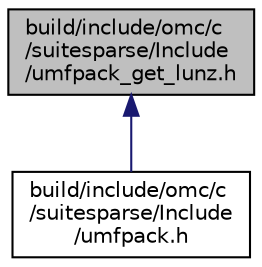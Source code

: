 digraph "build/include/omc/c/suitesparse/Include/umfpack_get_lunz.h"
{
  edge [fontname="Helvetica",fontsize="10",labelfontname="Helvetica",labelfontsize="10"];
  node [fontname="Helvetica",fontsize="10",shape=record];
  Node1 [label="build/include/omc/c\l/suitesparse/Include\l/umfpack_get_lunz.h",height=0.2,width=0.4,color="black", fillcolor="grey75", style="filled", fontcolor="black"];
  Node1 -> Node2 [dir="back",color="midnightblue",fontsize="10",style="solid",fontname="Helvetica"];
  Node2 [label="build/include/omc/c\l/suitesparse/Include\l/umfpack.h",height=0.2,width=0.4,color="black", fillcolor="white", style="filled",URL="$d9/d1f/build_2include_2omc_2c_2suitesparse_2_include_2umfpack_8h.html"];
}
